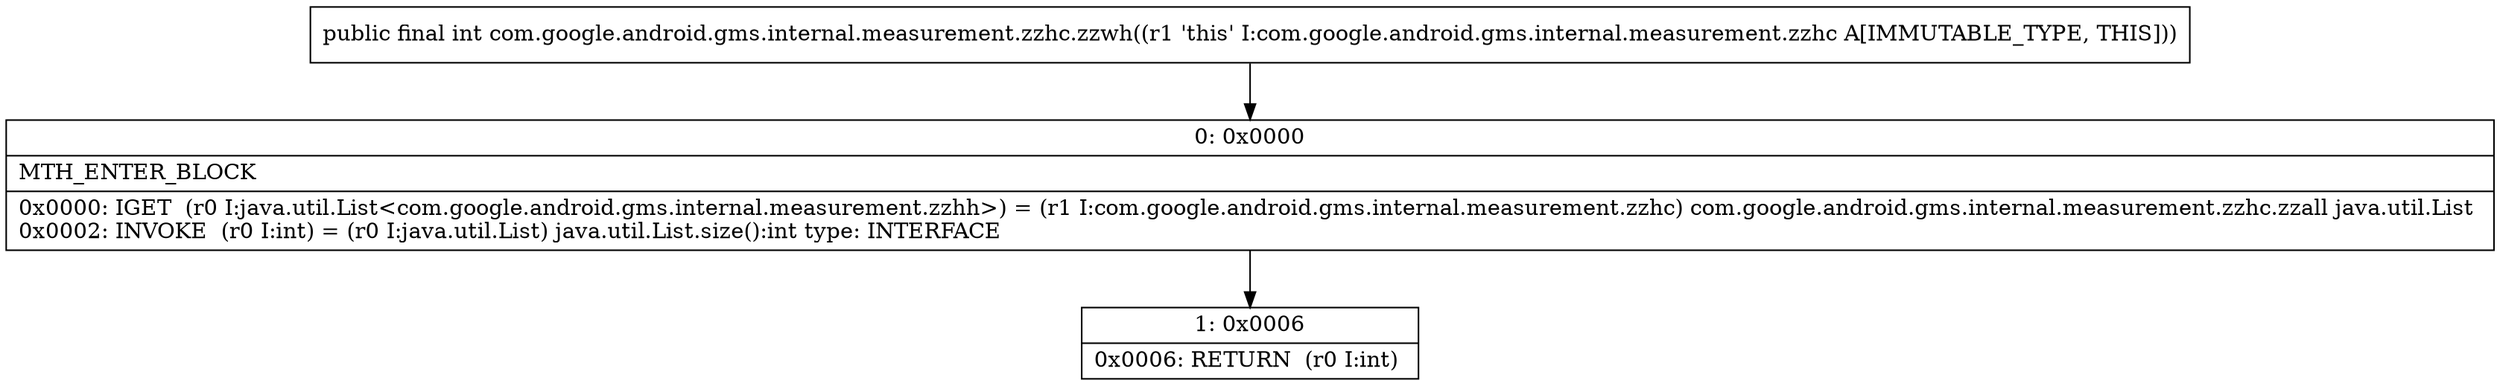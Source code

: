 digraph "CFG forcom.google.android.gms.internal.measurement.zzhc.zzwh()I" {
Node_0 [shape=record,label="{0\:\ 0x0000|MTH_ENTER_BLOCK\l|0x0000: IGET  (r0 I:java.util.List\<com.google.android.gms.internal.measurement.zzhh\>) = (r1 I:com.google.android.gms.internal.measurement.zzhc) com.google.android.gms.internal.measurement.zzhc.zzall java.util.List \l0x0002: INVOKE  (r0 I:int) = (r0 I:java.util.List) java.util.List.size():int type: INTERFACE \l}"];
Node_1 [shape=record,label="{1\:\ 0x0006|0x0006: RETURN  (r0 I:int) \l}"];
MethodNode[shape=record,label="{public final int com.google.android.gms.internal.measurement.zzhc.zzwh((r1 'this' I:com.google.android.gms.internal.measurement.zzhc A[IMMUTABLE_TYPE, THIS])) }"];
MethodNode -> Node_0;
Node_0 -> Node_1;
}

